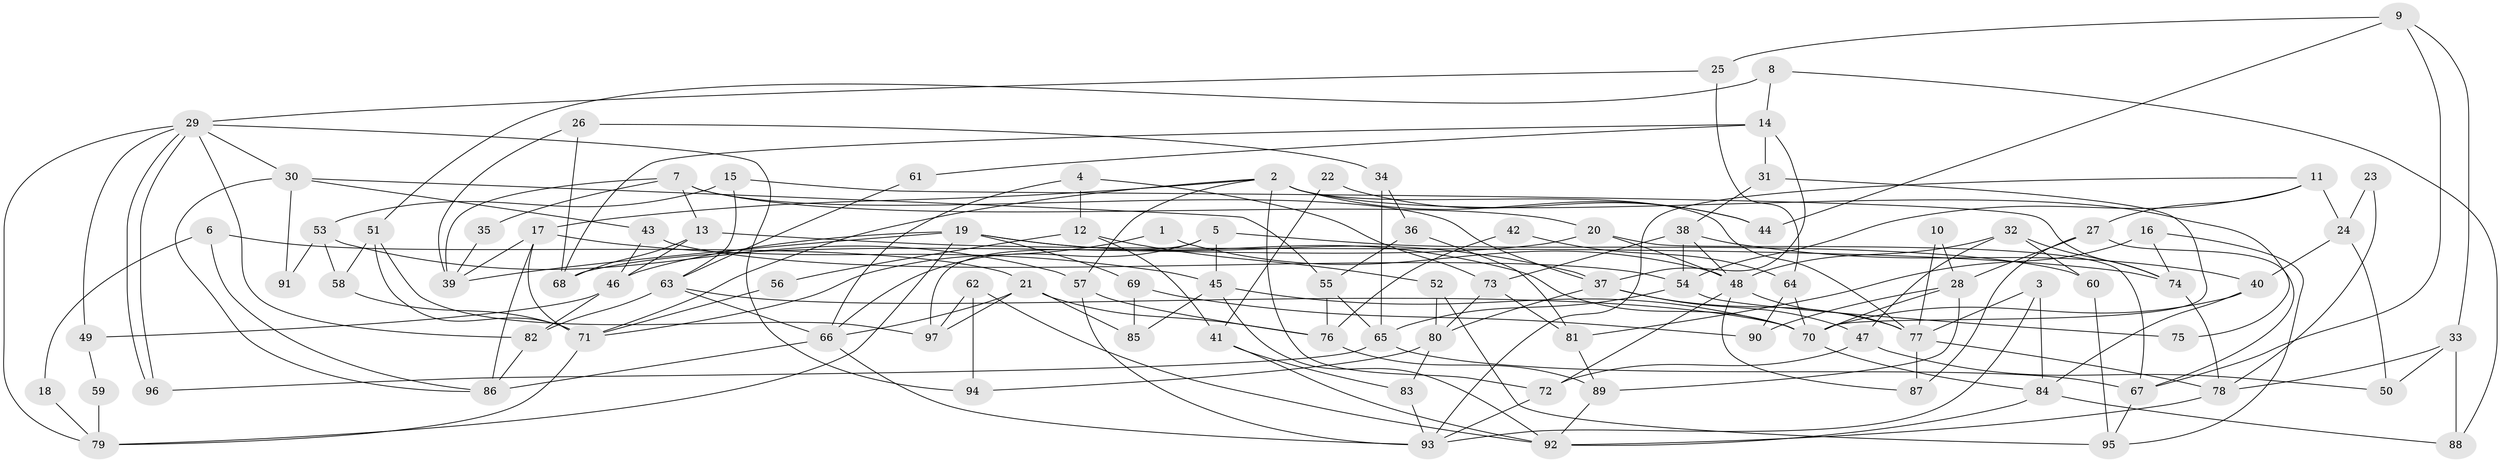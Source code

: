 // Generated by graph-tools (version 1.1) at 2025/02/03/09/25 03:02:12]
// undirected, 97 vertices, 194 edges
graph export_dot {
graph [start="1"]
  node [color=gray90,style=filled];
  1;
  2;
  3;
  4;
  5;
  6;
  7;
  8;
  9;
  10;
  11;
  12;
  13;
  14;
  15;
  16;
  17;
  18;
  19;
  20;
  21;
  22;
  23;
  24;
  25;
  26;
  27;
  28;
  29;
  30;
  31;
  32;
  33;
  34;
  35;
  36;
  37;
  38;
  39;
  40;
  41;
  42;
  43;
  44;
  45;
  46;
  47;
  48;
  49;
  50;
  51;
  52;
  53;
  54;
  55;
  56;
  57;
  58;
  59;
  60;
  61;
  62;
  63;
  64;
  65;
  66;
  67;
  68;
  69;
  70;
  71;
  72;
  73;
  74;
  75;
  76;
  77;
  78;
  79;
  80;
  81;
  82;
  83;
  84;
  85;
  86;
  87;
  88;
  89;
  90;
  91;
  92;
  93;
  94;
  95;
  96;
  97;
  1 -- 48;
  1 -- 71;
  2 -- 77;
  2 -- 17;
  2 -- 44;
  2 -- 57;
  2 -- 71;
  2 -- 72;
  2 -- 75;
  3 -- 84;
  3 -- 93;
  3 -- 77;
  4 -- 12;
  4 -- 73;
  4 -- 66;
  5 -- 45;
  5 -- 66;
  5 -- 60;
  5 -- 97;
  6 -- 21;
  6 -- 86;
  6 -- 18;
  7 -- 37;
  7 -- 20;
  7 -- 13;
  7 -- 35;
  7 -- 39;
  8 -- 51;
  8 -- 14;
  8 -- 88;
  9 -- 25;
  9 -- 33;
  9 -- 44;
  9 -- 67;
  10 -- 28;
  10 -- 77;
  11 -- 27;
  11 -- 93;
  11 -- 24;
  11 -- 54;
  12 -- 41;
  12 -- 52;
  12 -- 56;
  13 -- 74;
  13 -- 46;
  13 -- 68;
  14 -- 37;
  14 -- 31;
  14 -- 61;
  14 -- 68;
  15 -- 63;
  15 -- 74;
  15 -- 53;
  16 -- 81;
  16 -- 95;
  16 -- 74;
  17 -- 39;
  17 -- 86;
  17 -- 45;
  17 -- 71;
  18 -- 79;
  19 -- 79;
  19 -- 46;
  19 -- 37;
  19 -- 39;
  19 -- 69;
  19 -- 70;
  20 -- 68;
  20 -- 48;
  20 -- 67;
  21 -- 66;
  21 -- 97;
  21 -- 76;
  21 -- 85;
  22 -- 41;
  22 -- 44;
  23 -- 24;
  23 -- 78;
  24 -- 40;
  24 -- 50;
  25 -- 29;
  25 -- 64;
  26 -- 68;
  26 -- 39;
  26 -- 34;
  27 -- 67;
  27 -- 28;
  27 -- 87;
  28 -- 89;
  28 -- 70;
  28 -- 90;
  29 -- 96;
  29 -- 96;
  29 -- 94;
  29 -- 30;
  29 -- 49;
  29 -- 79;
  29 -- 82;
  30 -- 86;
  30 -- 43;
  30 -- 55;
  30 -- 91;
  31 -- 70;
  31 -- 38;
  32 -- 47;
  32 -- 48;
  32 -- 60;
  32 -- 74;
  33 -- 50;
  33 -- 88;
  33 -- 78;
  34 -- 65;
  34 -- 36;
  35 -- 39;
  36 -- 55;
  36 -- 81;
  37 -- 77;
  37 -- 47;
  37 -- 80;
  38 -- 54;
  38 -- 48;
  38 -- 40;
  38 -- 73;
  40 -- 70;
  40 -- 84;
  41 -- 92;
  41 -- 83;
  42 -- 76;
  42 -- 64;
  43 -- 46;
  43 -- 54;
  45 -- 92;
  45 -- 70;
  45 -- 85;
  46 -- 82;
  46 -- 49;
  47 -- 72;
  47 -- 50;
  48 -- 77;
  48 -- 87;
  48 -- 72;
  49 -- 59;
  51 -- 71;
  51 -- 58;
  51 -- 97;
  52 -- 95;
  52 -- 80;
  53 -- 57;
  53 -- 58;
  53 -- 91;
  54 -- 65;
  54 -- 75;
  55 -- 65;
  55 -- 76;
  56 -- 71;
  57 -- 76;
  57 -- 93;
  58 -- 71;
  59 -- 79;
  60 -- 95;
  61 -- 63;
  62 -- 97;
  62 -- 92;
  62 -- 94;
  63 -- 66;
  63 -- 70;
  63 -- 82;
  64 -- 70;
  64 -- 90;
  65 -- 67;
  65 -- 96;
  66 -- 93;
  66 -- 86;
  67 -- 95;
  69 -- 85;
  69 -- 90;
  70 -- 84;
  71 -- 79;
  72 -- 93;
  73 -- 81;
  73 -- 80;
  74 -- 78;
  76 -- 89;
  77 -- 78;
  77 -- 87;
  78 -- 92;
  80 -- 83;
  80 -- 94;
  81 -- 89;
  82 -- 86;
  83 -- 93;
  84 -- 88;
  84 -- 92;
  89 -- 92;
}
